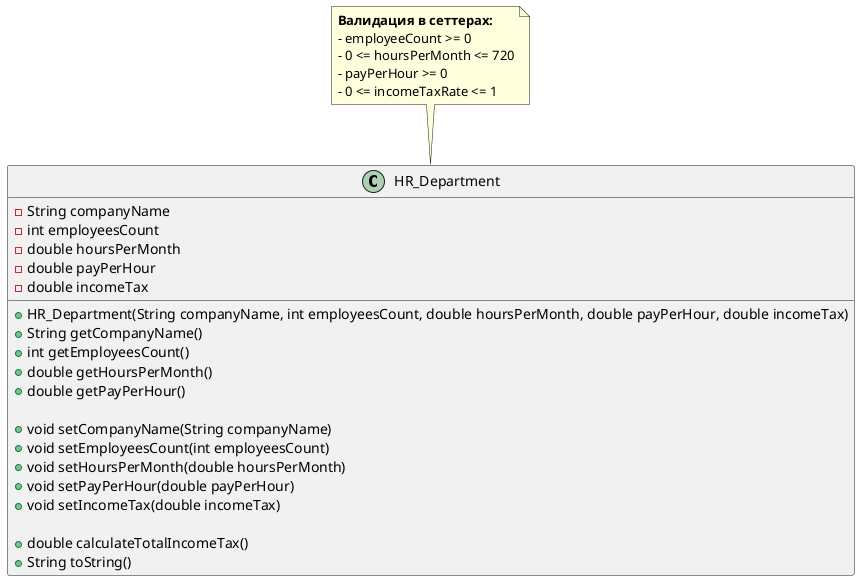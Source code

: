 @startuml HR_Department Class Diagram

class HR_Department {
  - String companyName
  - int employeesCount
  - double hoursPerMonth
  - double payPerHour
  - double incomeTax

  + HR_Department(String companyName, int employeesCount, double hoursPerMonth, double payPerHour, double incomeTax)
  + String getCompanyName()
  + int getEmployeesCount()
  + double getHoursPerMonth()
  + double getPayPerHour()

  + void setCompanyName(String companyName)
  + void setEmployeesCount(int employeesCount)
  + void setHoursPerMonth(double hoursPerMonth)
  + void setPayPerHour(double payPerHour)
  + void setIncomeTax(double incomeTax)

  + double calculateTotalIncomeTax()
  + String toString()
}

note top of HR_Department
  **Валидация в сеттерах:**
  - employeeCount >= 0
  - 0 <= hoursPerMonth <= 720
  - payPerHour >= 0
  - 0 <= incomeTaxRate <= 1
end note

@enduml
